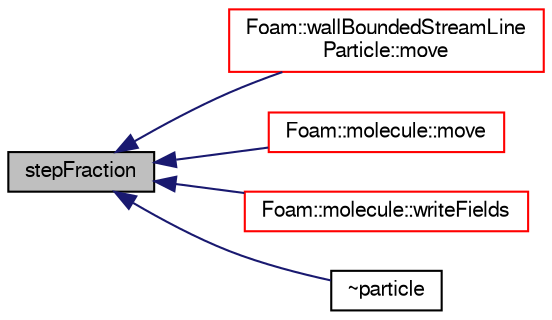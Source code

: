 digraph "stepFraction"
{
  bgcolor="transparent";
  edge [fontname="FreeSans",fontsize="10",labelfontname="FreeSans",labelfontsize="10"];
  node [fontname="FreeSans",fontsize="10",shape=record];
  rankdir="LR";
  Node4291 [label="stepFraction",height=0.2,width=0.4,color="black", fillcolor="grey75", style="filled", fontcolor="black"];
  Node4291 -> Node4292 [dir="back",color="midnightblue",fontsize="10",style="solid",fontname="FreeSans"];
  Node4292 [label="Foam::wallBoundedStreamLine\lParticle::move",height=0.2,width=0.4,color="red",URL="$a28810.html#ab2af4f225a9c3e9d8789961151f121ac",tooltip="Track all particles to their end point. "];
  Node4291 -> Node4295 [dir="back",color="midnightblue",fontsize="10",style="solid",fontname="FreeSans"];
  Node4295 [label="Foam::molecule::move",height=0.2,width=0.4,color="red",URL="$a24390.html#ab2af4f225a9c3e9d8789961151f121ac"];
  Node4291 -> Node4297 [dir="back",color="midnightblue",fontsize="10",style="solid",fontname="FreeSans"];
  Node4297 [label="Foam::molecule::writeFields",height=0.2,width=0.4,color="red",URL="$a24390.html#aa4b4162953822603a8cfb0ee3ca761c0"];
  Node4291 -> Node4298 [dir="back",color="midnightblue",fontsize="10",style="solid",fontname="FreeSans"];
  Node4298 [label="~particle",height=0.2,width=0.4,color="black",URL="$a23586.html#a21cc76910d09c0550f6ce9f2ed3b2f52",tooltip="Destructor. "];
}
